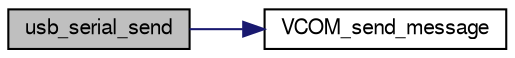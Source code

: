 digraph "usb_serial_send"
{
  edge [fontname="FreeSans",fontsize="10",labelfontname="FreeSans",labelfontsize="10"];
  node [fontname="FreeSans",fontsize="10",shape=record];
  rankdir="LR";
  Node1 [label="usb_serial_send",height=0.2,width=0.4,color="black", fillcolor="grey75", style="filled", fontcolor="black"];
  Node1 -> Node2 [color="midnightblue",fontsize="10",style="solid",fontname="FreeSans"];
  Node2 [label="VCOM_send_message",height=0.2,width=0.4,color="black", fillcolor="white", style="filled",URL="$lpc21_2usb__ser__hw_8c.html#aad17c325b3e7623c13d24b25fc42fe3b"];
}
